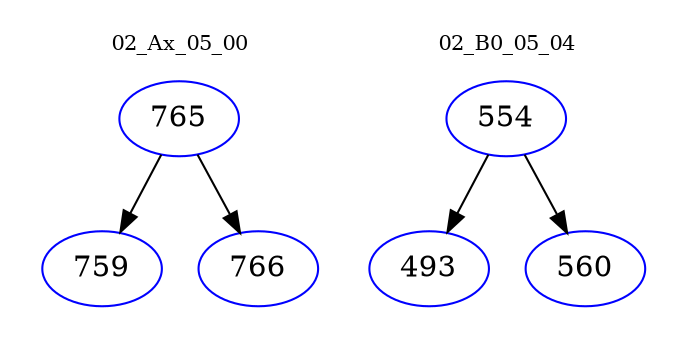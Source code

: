 digraph{
subgraph cluster_0 {
color = white
label = "02_Ax_05_00";
fontsize=10;
T0_765 [label="765", color="blue"]
T0_765 -> T0_759 [color="black"]
T0_759 [label="759", color="blue"]
T0_765 -> T0_766 [color="black"]
T0_766 [label="766", color="blue"]
}
subgraph cluster_1 {
color = white
label = "02_B0_05_04";
fontsize=10;
T1_554 [label="554", color="blue"]
T1_554 -> T1_493 [color="black"]
T1_493 [label="493", color="blue"]
T1_554 -> T1_560 [color="black"]
T1_560 [label="560", color="blue"]
}
}
